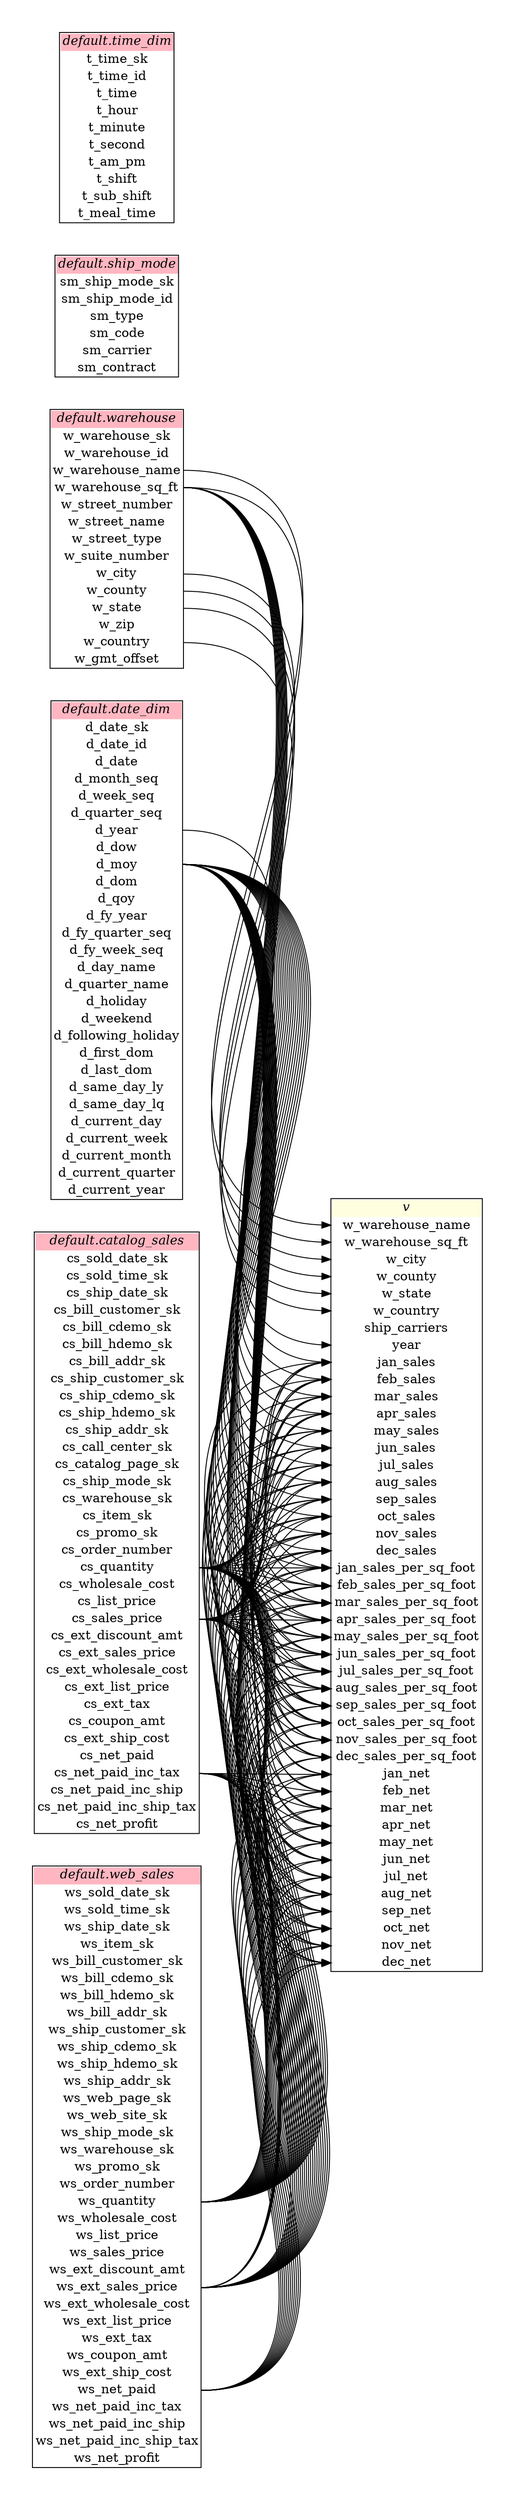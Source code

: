 // Automatically generated by TPCDSFlowTestSuite


digraph {
  graph [pad="0.5", nodesep="0.5", ranksep="2", fontname="Helvetica"];
  node [shape=plain]
  rankdir=LR;

  
"default.catalog_sales" [label=<
<table border="1" cellborder="0" cellspacing="0">
  <tr><td bgcolor="lightpink" port="nodeName"><i>default.catalog_sales</i></td></tr>
  <tr><td port="0">cs_sold_date_sk</td></tr>
<tr><td port="1">cs_sold_time_sk</td></tr>
<tr><td port="2">cs_ship_date_sk</td></tr>
<tr><td port="3">cs_bill_customer_sk</td></tr>
<tr><td port="4">cs_bill_cdemo_sk</td></tr>
<tr><td port="5">cs_bill_hdemo_sk</td></tr>
<tr><td port="6">cs_bill_addr_sk</td></tr>
<tr><td port="7">cs_ship_customer_sk</td></tr>
<tr><td port="8">cs_ship_cdemo_sk</td></tr>
<tr><td port="9">cs_ship_hdemo_sk</td></tr>
<tr><td port="10">cs_ship_addr_sk</td></tr>
<tr><td port="11">cs_call_center_sk</td></tr>
<tr><td port="12">cs_catalog_page_sk</td></tr>
<tr><td port="13">cs_ship_mode_sk</td></tr>
<tr><td port="14">cs_warehouse_sk</td></tr>
<tr><td port="15">cs_item_sk</td></tr>
<tr><td port="16">cs_promo_sk</td></tr>
<tr><td port="17">cs_order_number</td></tr>
<tr><td port="18">cs_quantity</td></tr>
<tr><td port="19">cs_wholesale_cost</td></tr>
<tr><td port="20">cs_list_price</td></tr>
<tr><td port="21">cs_sales_price</td></tr>
<tr><td port="22">cs_ext_discount_amt</td></tr>
<tr><td port="23">cs_ext_sales_price</td></tr>
<tr><td port="24">cs_ext_wholesale_cost</td></tr>
<tr><td port="25">cs_ext_list_price</td></tr>
<tr><td port="26">cs_ext_tax</td></tr>
<tr><td port="27">cs_coupon_amt</td></tr>
<tr><td port="28">cs_ext_ship_cost</td></tr>
<tr><td port="29">cs_net_paid</td></tr>
<tr><td port="30">cs_net_paid_inc_tax</td></tr>
<tr><td port="31">cs_net_paid_inc_ship</td></tr>
<tr><td port="32">cs_net_paid_inc_ship_tax</td></tr>
<tr><td port="33">cs_net_profit</td></tr>
</table>>];
     

"default.date_dim" [label=<
<table border="1" cellborder="0" cellspacing="0">
  <tr><td bgcolor="lightpink" port="nodeName"><i>default.date_dim</i></td></tr>
  <tr><td port="0">d_date_sk</td></tr>
<tr><td port="1">d_date_id</td></tr>
<tr><td port="2">d_date</td></tr>
<tr><td port="3">d_month_seq</td></tr>
<tr><td port="4">d_week_seq</td></tr>
<tr><td port="5">d_quarter_seq</td></tr>
<tr><td port="6">d_year</td></tr>
<tr><td port="7">d_dow</td></tr>
<tr><td port="8">d_moy</td></tr>
<tr><td port="9">d_dom</td></tr>
<tr><td port="10">d_qoy</td></tr>
<tr><td port="11">d_fy_year</td></tr>
<tr><td port="12">d_fy_quarter_seq</td></tr>
<tr><td port="13">d_fy_week_seq</td></tr>
<tr><td port="14">d_day_name</td></tr>
<tr><td port="15">d_quarter_name</td></tr>
<tr><td port="16">d_holiday</td></tr>
<tr><td port="17">d_weekend</td></tr>
<tr><td port="18">d_following_holiday</td></tr>
<tr><td port="19">d_first_dom</td></tr>
<tr><td port="20">d_last_dom</td></tr>
<tr><td port="21">d_same_day_ly</td></tr>
<tr><td port="22">d_same_day_lq</td></tr>
<tr><td port="23">d_current_day</td></tr>
<tr><td port="24">d_current_week</td></tr>
<tr><td port="25">d_current_month</td></tr>
<tr><td port="26">d_current_quarter</td></tr>
<tr><td port="27">d_current_year</td></tr>
</table>>];
     

"default.ship_mode" [label=<
<table border="1" cellborder="0" cellspacing="0">
  <tr><td bgcolor="lightpink" port="nodeName"><i>default.ship_mode</i></td></tr>
  <tr><td port="0">sm_ship_mode_sk</td></tr>
<tr><td port="1">sm_ship_mode_id</td></tr>
<tr><td port="2">sm_type</td></tr>
<tr><td port="3">sm_code</td></tr>
<tr><td port="4">sm_carrier</td></tr>
<tr><td port="5">sm_contract</td></tr>
</table>>];
     

"default.time_dim" [label=<
<table border="1" cellborder="0" cellspacing="0">
  <tr><td bgcolor="lightpink" port="nodeName"><i>default.time_dim</i></td></tr>
  <tr><td port="0">t_time_sk</td></tr>
<tr><td port="1">t_time_id</td></tr>
<tr><td port="2">t_time</td></tr>
<tr><td port="3">t_hour</td></tr>
<tr><td port="4">t_minute</td></tr>
<tr><td port="5">t_second</td></tr>
<tr><td port="6">t_am_pm</td></tr>
<tr><td port="7">t_shift</td></tr>
<tr><td port="8">t_sub_shift</td></tr>
<tr><td port="9">t_meal_time</td></tr>
</table>>];
     

"default.warehouse" [label=<
<table border="1" cellborder="0" cellspacing="0">
  <tr><td bgcolor="lightpink" port="nodeName"><i>default.warehouse</i></td></tr>
  <tr><td port="0">w_warehouse_sk</td></tr>
<tr><td port="1">w_warehouse_id</td></tr>
<tr><td port="2">w_warehouse_name</td></tr>
<tr><td port="3">w_warehouse_sq_ft</td></tr>
<tr><td port="4">w_street_number</td></tr>
<tr><td port="5">w_street_name</td></tr>
<tr><td port="6">w_street_type</td></tr>
<tr><td port="7">w_suite_number</td></tr>
<tr><td port="8">w_city</td></tr>
<tr><td port="9">w_county</td></tr>
<tr><td port="10">w_state</td></tr>
<tr><td port="11">w_zip</td></tr>
<tr><td port="12">w_country</td></tr>
<tr><td port="13">w_gmt_offset</td></tr>
</table>>];
     

"default.web_sales" [label=<
<table border="1" cellborder="0" cellspacing="0">
  <tr><td bgcolor="lightpink" port="nodeName"><i>default.web_sales</i></td></tr>
  <tr><td port="0">ws_sold_date_sk</td></tr>
<tr><td port="1">ws_sold_time_sk</td></tr>
<tr><td port="2">ws_ship_date_sk</td></tr>
<tr><td port="3">ws_item_sk</td></tr>
<tr><td port="4">ws_bill_customer_sk</td></tr>
<tr><td port="5">ws_bill_cdemo_sk</td></tr>
<tr><td port="6">ws_bill_hdemo_sk</td></tr>
<tr><td port="7">ws_bill_addr_sk</td></tr>
<tr><td port="8">ws_ship_customer_sk</td></tr>
<tr><td port="9">ws_ship_cdemo_sk</td></tr>
<tr><td port="10">ws_ship_hdemo_sk</td></tr>
<tr><td port="11">ws_ship_addr_sk</td></tr>
<tr><td port="12">ws_web_page_sk</td></tr>
<tr><td port="13">ws_web_site_sk</td></tr>
<tr><td port="14">ws_ship_mode_sk</td></tr>
<tr><td port="15">ws_warehouse_sk</td></tr>
<tr><td port="16">ws_promo_sk</td></tr>
<tr><td port="17">ws_order_number</td></tr>
<tr><td port="18">ws_quantity</td></tr>
<tr><td port="19">ws_wholesale_cost</td></tr>
<tr><td port="20">ws_list_price</td></tr>
<tr><td port="21">ws_sales_price</td></tr>
<tr><td port="22">ws_ext_discount_amt</td></tr>
<tr><td port="23">ws_ext_sales_price</td></tr>
<tr><td port="24">ws_ext_wholesale_cost</td></tr>
<tr><td port="25">ws_ext_list_price</td></tr>
<tr><td port="26">ws_ext_tax</td></tr>
<tr><td port="27">ws_coupon_amt</td></tr>
<tr><td port="28">ws_ext_ship_cost</td></tr>
<tr><td port="29">ws_net_paid</td></tr>
<tr><td port="30">ws_net_paid_inc_tax</td></tr>
<tr><td port="31">ws_net_paid_inc_ship</td></tr>
<tr><td port="32">ws_net_paid_inc_ship_tax</td></tr>
<tr><td port="33">ws_net_profit</td></tr>
</table>>];
     

"v" [label=<
<table border="1" cellborder="0" cellspacing="0">
  <tr><td bgcolor="lightyellow" port="nodeName"><i>v</i></td></tr>
  <tr><td port="0">w_warehouse_name</td></tr>
<tr><td port="1">w_warehouse_sq_ft</td></tr>
<tr><td port="2">w_city</td></tr>
<tr><td port="3">w_county</td></tr>
<tr><td port="4">w_state</td></tr>
<tr><td port="5">w_country</td></tr>
<tr><td port="6">ship_carriers</td></tr>
<tr><td port="7">year</td></tr>
<tr><td port="8">jan_sales</td></tr>
<tr><td port="9">feb_sales</td></tr>
<tr><td port="10">mar_sales</td></tr>
<tr><td port="11">apr_sales</td></tr>
<tr><td port="12">may_sales</td></tr>
<tr><td port="13">jun_sales</td></tr>
<tr><td port="14">jul_sales</td></tr>
<tr><td port="15">aug_sales</td></tr>
<tr><td port="16">sep_sales</td></tr>
<tr><td port="17">oct_sales</td></tr>
<tr><td port="18">nov_sales</td></tr>
<tr><td port="19">dec_sales</td></tr>
<tr><td port="20">jan_sales_per_sq_foot</td></tr>
<tr><td port="21">feb_sales_per_sq_foot</td></tr>
<tr><td port="22">mar_sales_per_sq_foot</td></tr>
<tr><td port="23">apr_sales_per_sq_foot</td></tr>
<tr><td port="24">may_sales_per_sq_foot</td></tr>
<tr><td port="25">jun_sales_per_sq_foot</td></tr>
<tr><td port="26">jul_sales_per_sq_foot</td></tr>
<tr><td port="27">aug_sales_per_sq_foot</td></tr>
<tr><td port="28">sep_sales_per_sq_foot</td></tr>
<tr><td port="29">oct_sales_per_sq_foot</td></tr>
<tr><td port="30">nov_sales_per_sq_foot</td></tr>
<tr><td port="31">dec_sales_per_sq_foot</td></tr>
<tr><td port="32">jan_net</td></tr>
<tr><td port="33">feb_net</td></tr>
<tr><td port="34">mar_net</td></tr>
<tr><td port="35">apr_net</td></tr>
<tr><td port="36">may_net</td></tr>
<tr><td port="37">jun_net</td></tr>
<tr><td port="38">jul_net</td></tr>
<tr><td port="39">aug_net</td></tr>
<tr><td port="40">sep_net</td></tr>
<tr><td port="41">oct_net</td></tr>
<tr><td port="42">nov_net</td></tr>
<tr><td port="43">dec_net</td></tr>
</table>>];
     
  "default.catalog_sales":18 -> v:10
"default.catalog_sales":18 -> v:11
"default.catalog_sales":18 -> v:12
"default.catalog_sales":18 -> v:13
"default.catalog_sales":18 -> v:14
"default.catalog_sales":18 -> v:15
"default.catalog_sales":18 -> v:16
"default.catalog_sales":18 -> v:17
"default.catalog_sales":18 -> v:18
"default.catalog_sales":18 -> v:19
"default.catalog_sales":18 -> v:20
"default.catalog_sales":18 -> v:21
"default.catalog_sales":18 -> v:22
"default.catalog_sales":18 -> v:23
"default.catalog_sales":18 -> v:24
"default.catalog_sales":18 -> v:25
"default.catalog_sales":18 -> v:26
"default.catalog_sales":18 -> v:27
"default.catalog_sales":18 -> v:28
"default.catalog_sales":18 -> v:29
"default.catalog_sales":18 -> v:30
"default.catalog_sales":18 -> v:31
"default.catalog_sales":18 -> v:32
"default.catalog_sales":18 -> v:33
"default.catalog_sales":18 -> v:34
"default.catalog_sales":18 -> v:35
"default.catalog_sales":18 -> v:36
"default.catalog_sales":18 -> v:37
"default.catalog_sales":18 -> v:38
"default.catalog_sales":18 -> v:39
"default.catalog_sales":18 -> v:40
"default.catalog_sales":18 -> v:41
"default.catalog_sales":18 -> v:42
"default.catalog_sales":18 -> v:43
"default.catalog_sales":18 -> v:8
"default.catalog_sales":18 -> v:9
"default.catalog_sales":21 -> v:10
"default.catalog_sales":21 -> v:11
"default.catalog_sales":21 -> v:12
"default.catalog_sales":21 -> v:13
"default.catalog_sales":21 -> v:14
"default.catalog_sales":21 -> v:15
"default.catalog_sales":21 -> v:16
"default.catalog_sales":21 -> v:17
"default.catalog_sales":21 -> v:18
"default.catalog_sales":21 -> v:19
"default.catalog_sales":21 -> v:20
"default.catalog_sales":21 -> v:21
"default.catalog_sales":21 -> v:22
"default.catalog_sales":21 -> v:23
"default.catalog_sales":21 -> v:24
"default.catalog_sales":21 -> v:25
"default.catalog_sales":21 -> v:26
"default.catalog_sales":21 -> v:27
"default.catalog_sales":21 -> v:28
"default.catalog_sales":21 -> v:29
"default.catalog_sales":21 -> v:30
"default.catalog_sales":21 -> v:31
"default.catalog_sales":21 -> v:8
"default.catalog_sales":21 -> v:9
"default.catalog_sales":30 -> v:32
"default.catalog_sales":30 -> v:33
"default.catalog_sales":30 -> v:34
"default.catalog_sales":30 -> v:35
"default.catalog_sales":30 -> v:36
"default.catalog_sales":30 -> v:37
"default.catalog_sales":30 -> v:38
"default.catalog_sales":30 -> v:39
"default.catalog_sales":30 -> v:40
"default.catalog_sales":30 -> v:41
"default.catalog_sales":30 -> v:42
"default.catalog_sales":30 -> v:43
"default.date_dim":6 -> v:7
"default.date_dim":8 -> v:10
"default.date_dim":8 -> v:11
"default.date_dim":8 -> v:12
"default.date_dim":8 -> v:13
"default.date_dim":8 -> v:14
"default.date_dim":8 -> v:15
"default.date_dim":8 -> v:16
"default.date_dim":8 -> v:17
"default.date_dim":8 -> v:18
"default.date_dim":8 -> v:19
"default.date_dim":8 -> v:20
"default.date_dim":8 -> v:21
"default.date_dim":8 -> v:22
"default.date_dim":8 -> v:23
"default.date_dim":8 -> v:24
"default.date_dim":8 -> v:25
"default.date_dim":8 -> v:26
"default.date_dim":8 -> v:27
"default.date_dim":8 -> v:28
"default.date_dim":8 -> v:29
"default.date_dim":8 -> v:30
"default.date_dim":8 -> v:31
"default.date_dim":8 -> v:32
"default.date_dim":8 -> v:33
"default.date_dim":8 -> v:34
"default.date_dim":8 -> v:35
"default.date_dim":8 -> v:36
"default.date_dim":8 -> v:37
"default.date_dim":8 -> v:38
"default.date_dim":8 -> v:39
"default.date_dim":8 -> v:40
"default.date_dim":8 -> v:41
"default.date_dim":8 -> v:42
"default.date_dim":8 -> v:43
"default.date_dim":8 -> v:8
"default.date_dim":8 -> v:9
"default.warehouse":10 -> v:4
"default.warehouse":12 -> v:5
"default.warehouse":2 -> v:0
"default.warehouse":3 -> v:1
"default.warehouse":3 -> v:20
"default.warehouse":3 -> v:21
"default.warehouse":3 -> v:22
"default.warehouse":3 -> v:23
"default.warehouse":3 -> v:24
"default.warehouse":3 -> v:25
"default.warehouse":3 -> v:26
"default.warehouse":3 -> v:27
"default.warehouse":3 -> v:28
"default.warehouse":3 -> v:29
"default.warehouse":3 -> v:30
"default.warehouse":3 -> v:31
"default.warehouse":8 -> v:2
"default.warehouse":9 -> v:3
"default.web_sales":18 -> v:10
"default.web_sales":18 -> v:11
"default.web_sales":18 -> v:12
"default.web_sales":18 -> v:13
"default.web_sales":18 -> v:14
"default.web_sales":18 -> v:15
"default.web_sales":18 -> v:16
"default.web_sales":18 -> v:17
"default.web_sales":18 -> v:18
"default.web_sales":18 -> v:19
"default.web_sales":18 -> v:20
"default.web_sales":18 -> v:21
"default.web_sales":18 -> v:22
"default.web_sales":18 -> v:23
"default.web_sales":18 -> v:24
"default.web_sales":18 -> v:25
"default.web_sales":18 -> v:26
"default.web_sales":18 -> v:27
"default.web_sales":18 -> v:28
"default.web_sales":18 -> v:29
"default.web_sales":18 -> v:30
"default.web_sales":18 -> v:31
"default.web_sales":18 -> v:32
"default.web_sales":18 -> v:33
"default.web_sales":18 -> v:34
"default.web_sales":18 -> v:35
"default.web_sales":18 -> v:36
"default.web_sales":18 -> v:37
"default.web_sales":18 -> v:38
"default.web_sales":18 -> v:39
"default.web_sales":18 -> v:40
"default.web_sales":18 -> v:41
"default.web_sales":18 -> v:42
"default.web_sales":18 -> v:43
"default.web_sales":18 -> v:8
"default.web_sales":18 -> v:9
"default.web_sales":23 -> v:10
"default.web_sales":23 -> v:11
"default.web_sales":23 -> v:12
"default.web_sales":23 -> v:13
"default.web_sales":23 -> v:14
"default.web_sales":23 -> v:15
"default.web_sales":23 -> v:16
"default.web_sales":23 -> v:17
"default.web_sales":23 -> v:18
"default.web_sales":23 -> v:19
"default.web_sales":23 -> v:20
"default.web_sales":23 -> v:21
"default.web_sales":23 -> v:22
"default.web_sales":23 -> v:23
"default.web_sales":23 -> v:24
"default.web_sales":23 -> v:25
"default.web_sales":23 -> v:26
"default.web_sales":23 -> v:27
"default.web_sales":23 -> v:28
"default.web_sales":23 -> v:29
"default.web_sales":23 -> v:30
"default.web_sales":23 -> v:31
"default.web_sales":23 -> v:8
"default.web_sales":23 -> v:9
"default.web_sales":29 -> v:32
"default.web_sales":29 -> v:33
"default.web_sales":29 -> v:34
"default.web_sales":29 -> v:35
"default.web_sales":29 -> v:36
"default.web_sales":29 -> v:37
"default.web_sales":29 -> v:38
"default.web_sales":29 -> v:39
"default.web_sales":29 -> v:40
"default.web_sales":29 -> v:41
"default.web_sales":29 -> v:42
"default.web_sales":29 -> v:43
}
       